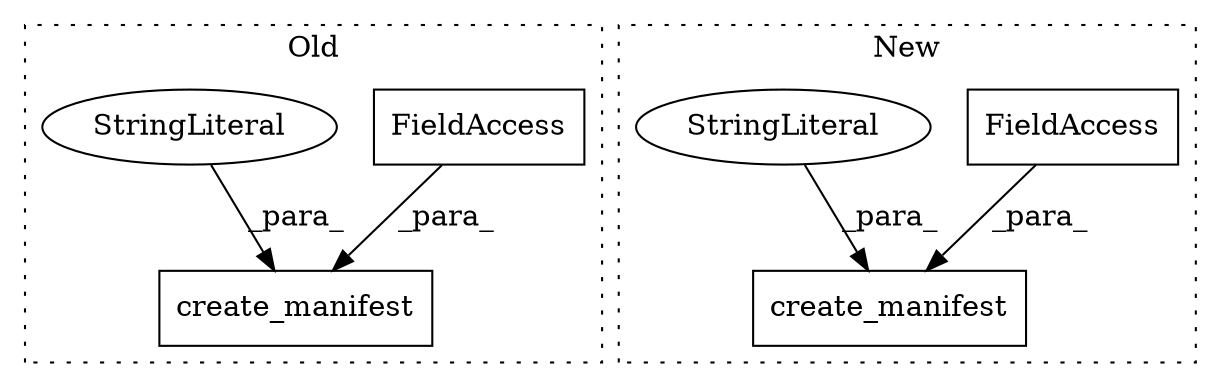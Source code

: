 digraph G {
subgraph cluster0 {
1 [label="create_manifest" a="32" s="4878,4921" l="16,1" shape="box"];
4 [label="FieldAccess" a="22" s="4894" l="10" shape="box"];
6 [label="StringLiteral" a="45" s="4905" l="16" shape="ellipse"];
label = "Old";
style="dotted";
}
subgraph cluster1 {
2 [label="create_manifest" a="32" s="5149,5241" l="16,1" shape="box"];
3 [label="FieldAccess" a="22" s="5206" l="4" shape="box"];
5 [label="StringLiteral" a="45" s="5176" l="29" shape="ellipse"];
label = "New";
style="dotted";
}
3 -> 2 [label="_para_"];
4 -> 1 [label="_para_"];
5 -> 2 [label="_para_"];
6 -> 1 [label="_para_"];
}